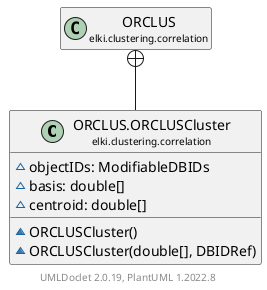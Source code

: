 @startuml
    remove .*\.(Instance|Par|Parameterizer|Factory)$
    set namespaceSeparator none
    hide empty fields
    hide empty methods

    class "<size:14>ORCLUS.ORCLUSCluster\n<size:10>elki.clustering.correlation" as elki.clustering.correlation.ORCLUS.ORCLUSCluster [[ORCLUS.ORCLUSCluster.html]] {
        ~objectIDs: ModifiableDBIDs
        ~basis: double[]
        ~centroid: double[]
        ~ORCLUSCluster()
        ~ORCLUSCluster(double[], DBIDRef)
    }

    class "<size:14>ORCLUS\n<size:10>elki.clustering.correlation" as elki.clustering.correlation.ORCLUS [[ORCLUS.html]]

    elki.clustering.correlation.ORCLUS +-- elki.clustering.correlation.ORCLUS.ORCLUSCluster

    center footer UMLDoclet 2.0.19, PlantUML 1.2022.8
@enduml
